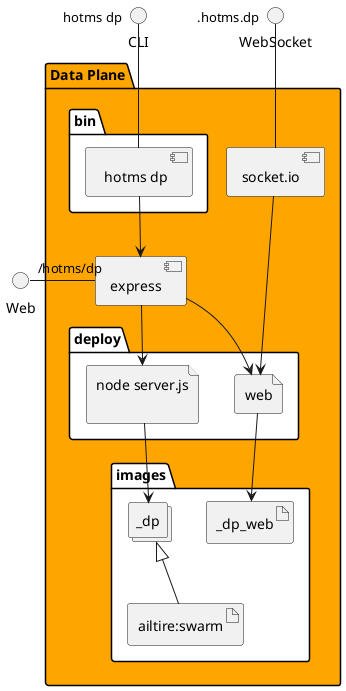 @startuml
  interface CLI
  interface Web
  interface WebSocket
package "Data Plane" #orange {
  component express as REST
  component socket.io as socket
  folder bin #ffffff {
    component " hotms dp" as binName
  }
  binName --> REST

  folder deploy #ffffff {
      file "node server.js\n" as _dp_container
      REST --> _dp_container

  
    file "web" as web_container
    REST --> web_container
    socket ---> web_container
  
  }
  folder images #ffffff {
    collections "_dp" as _dpimage
    artifact "ailtire:swarm" as ailtireswarm
    _dpimage <|-- ailtireswarm
    _dp_container --> _dpimage

  
      artifact "_dp_web" as _dp_web
      web_container --> _dp_web
    
  }
}
CLI " hotms dp" -- binName
Web "/hotms/dp" - REST
WebSocket ".hotms.dp" -- socket

@enduml
